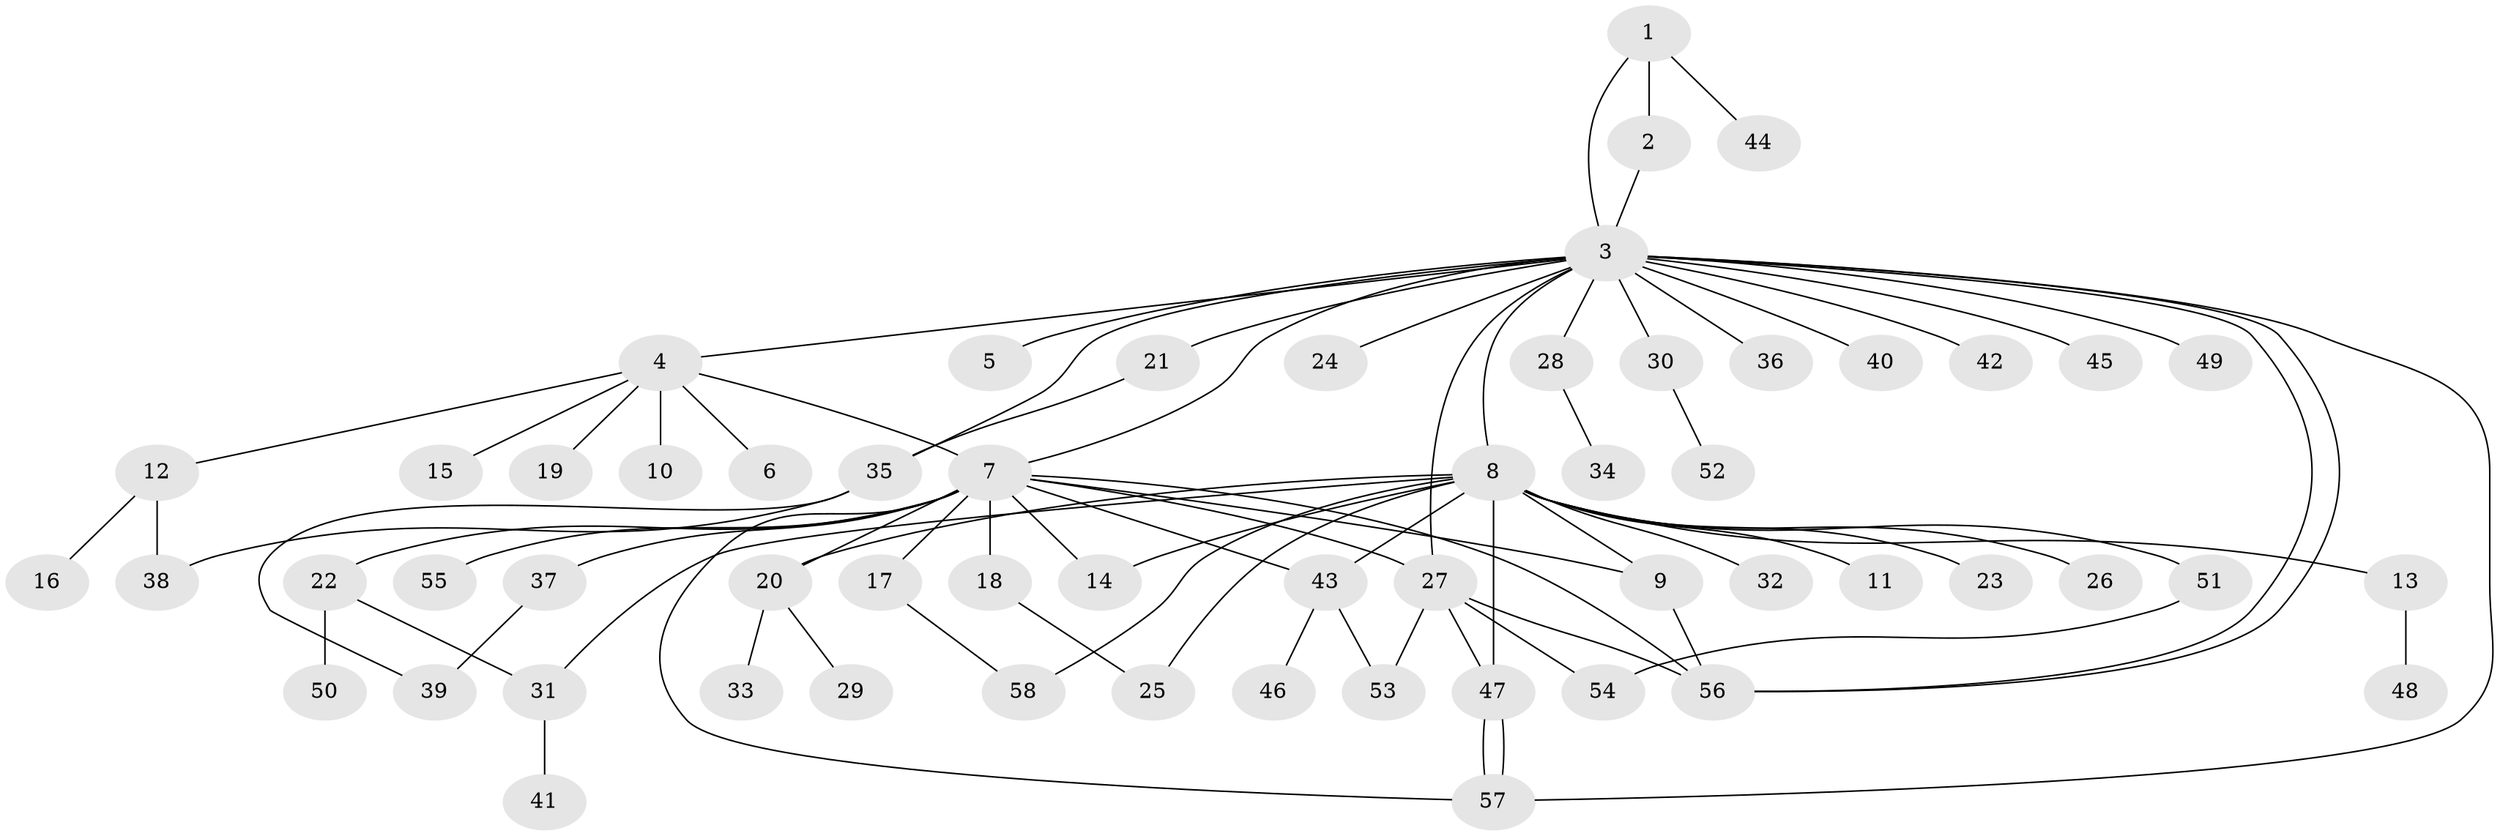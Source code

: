 // coarse degree distribution, {2: 0.21428571428571427, 17: 0.023809523809523808, 6: 0.023809523809523808, 1: 0.5238095238095238, 14: 0.023809523809523808, 15: 0.023809523809523808, 4: 0.07142857142857142, 3: 0.07142857142857142, 7: 0.023809523809523808}
// Generated by graph-tools (version 1.1) at 2025/51/02/27/25 19:51:55]
// undirected, 58 vertices, 80 edges
graph export_dot {
graph [start="1"]
  node [color=gray90,style=filled];
  1;
  2;
  3;
  4;
  5;
  6;
  7;
  8;
  9;
  10;
  11;
  12;
  13;
  14;
  15;
  16;
  17;
  18;
  19;
  20;
  21;
  22;
  23;
  24;
  25;
  26;
  27;
  28;
  29;
  30;
  31;
  32;
  33;
  34;
  35;
  36;
  37;
  38;
  39;
  40;
  41;
  42;
  43;
  44;
  45;
  46;
  47;
  48;
  49;
  50;
  51;
  52;
  53;
  54;
  55;
  56;
  57;
  58;
  1 -- 2;
  1 -- 3;
  1 -- 44;
  2 -- 3;
  3 -- 4;
  3 -- 5;
  3 -- 7;
  3 -- 8;
  3 -- 21;
  3 -- 24;
  3 -- 27;
  3 -- 28;
  3 -- 30;
  3 -- 35;
  3 -- 36;
  3 -- 40;
  3 -- 42;
  3 -- 45;
  3 -- 49;
  3 -- 56;
  3 -- 56;
  3 -- 57;
  4 -- 6;
  4 -- 7;
  4 -- 10;
  4 -- 12;
  4 -- 15;
  4 -- 19;
  7 -- 9;
  7 -- 14;
  7 -- 17;
  7 -- 18;
  7 -- 20;
  7 -- 22;
  7 -- 27;
  7 -- 37;
  7 -- 43;
  7 -- 55;
  7 -- 56;
  7 -- 57;
  8 -- 9;
  8 -- 11;
  8 -- 13;
  8 -- 14;
  8 -- 20;
  8 -- 23;
  8 -- 25;
  8 -- 26;
  8 -- 31;
  8 -- 32;
  8 -- 43;
  8 -- 47;
  8 -- 51;
  8 -- 58;
  9 -- 56;
  12 -- 16;
  12 -- 38;
  13 -- 48;
  17 -- 58;
  18 -- 25;
  20 -- 29;
  20 -- 33;
  21 -- 35;
  22 -- 31;
  22 -- 50;
  27 -- 47;
  27 -- 53;
  27 -- 54;
  27 -- 56;
  28 -- 34;
  30 -- 52;
  31 -- 41;
  35 -- 38;
  35 -- 39;
  37 -- 39;
  43 -- 46;
  43 -- 53;
  47 -- 57;
  47 -- 57;
  51 -- 54;
}
